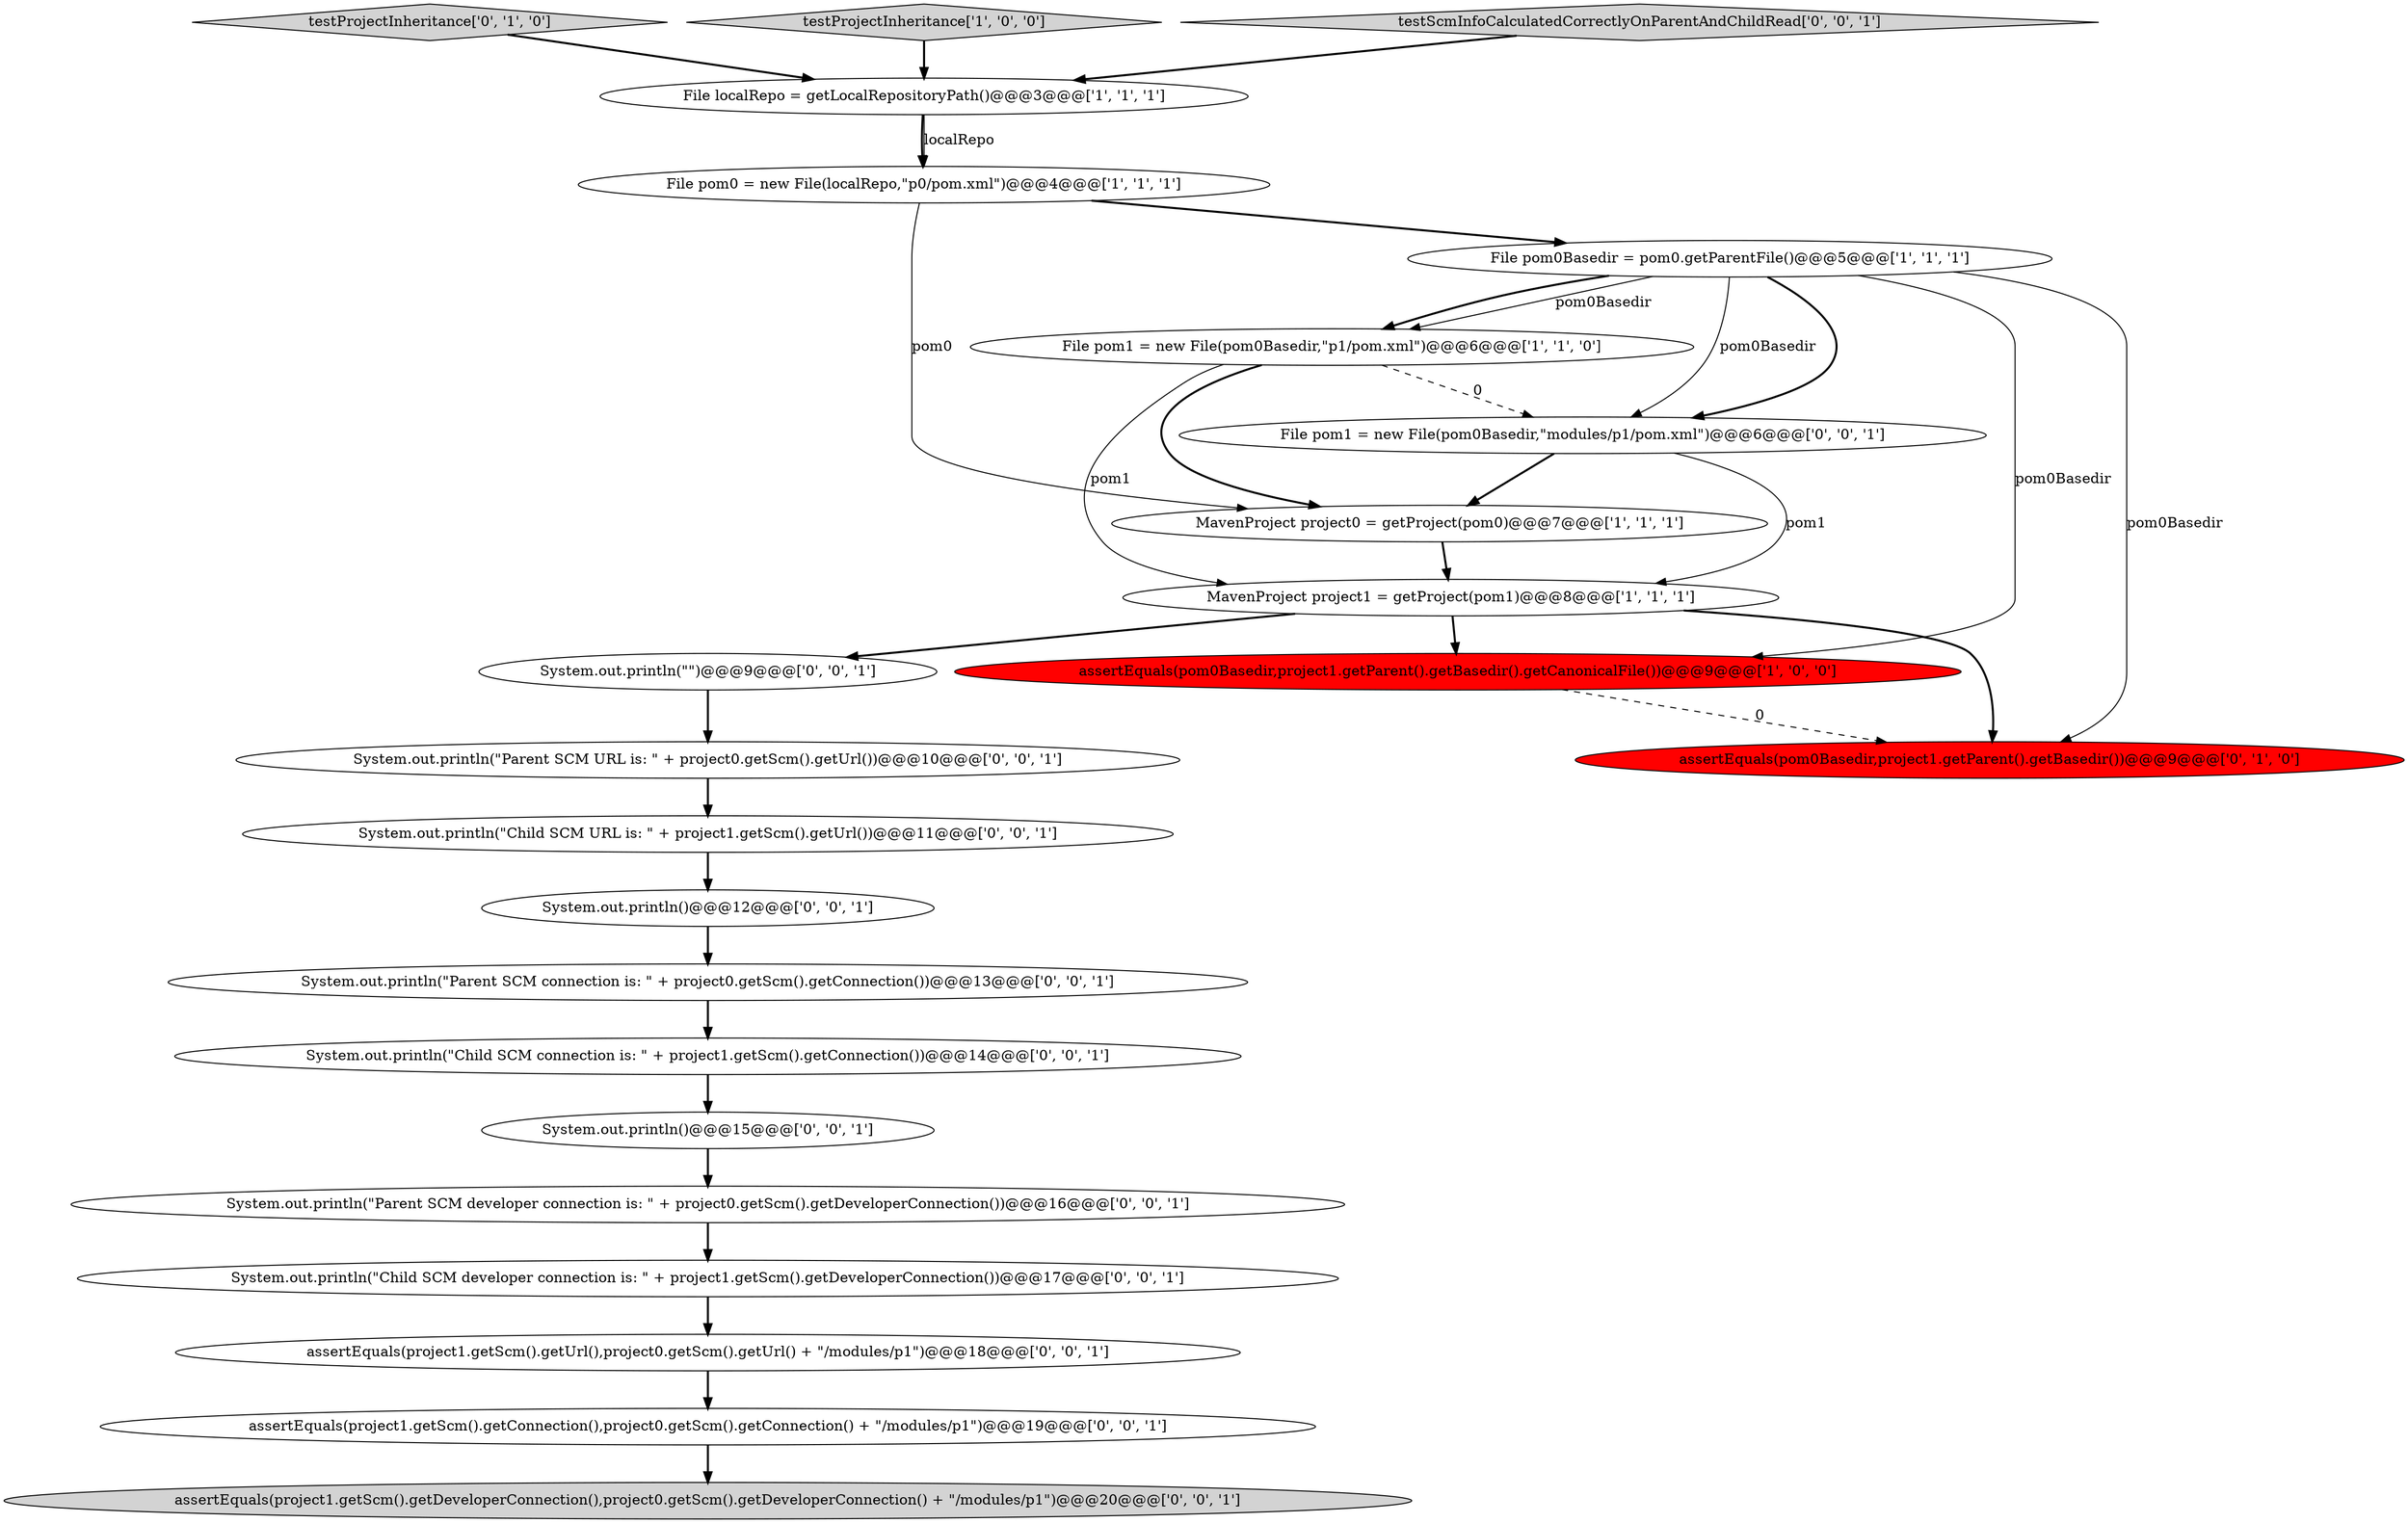 digraph {
9 [style = filled, label = "testProjectInheritance['0', '1', '0']", fillcolor = lightgray, shape = diamond image = "AAA0AAABBB2BBB"];
16 [style = filled, label = "System.out.println(\"\")@@@9@@@['0', '0', '1']", fillcolor = white, shape = ellipse image = "AAA0AAABBB3BBB"];
23 [style = filled, label = "System.out.println(\"Parent SCM connection is: \" + project0.getScm().getConnection())@@@13@@@['0', '0', '1']", fillcolor = white, shape = ellipse image = "AAA0AAABBB3BBB"];
2 [style = filled, label = "File localRepo = getLocalRepositoryPath()@@@3@@@['1', '1', '1']", fillcolor = white, shape = ellipse image = "AAA0AAABBB1BBB"];
22 [style = filled, label = "assertEquals(project1.getScm().getDeveloperConnection(),project0.getScm().getDeveloperConnection() + \"/modules/p1\")@@@20@@@['0', '0', '1']", fillcolor = lightgray, shape = ellipse image = "AAA0AAABBB3BBB"];
7 [style = filled, label = "File pom1 = new File(pom0Basedir,\"p1/pom.xml\")@@@6@@@['1', '1', '0']", fillcolor = white, shape = ellipse image = "AAA0AAABBB1BBB"];
3 [style = filled, label = "assertEquals(pom0Basedir,project1.getParent().getBasedir().getCanonicalFile())@@@9@@@['1', '0', '0']", fillcolor = red, shape = ellipse image = "AAA1AAABBB1BBB"];
6 [style = filled, label = "File pom0 = new File(localRepo,\"p0/pom.xml\")@@@4@@@['1', '1', '1']", fillcolor = white, shape = ellipse image = "AAA0AAABBB1BBB"];
10 [style = filled, label = "System.out.println()@@@15@@@['0', '0', '1']", fillcolor = white, shape = ellipse image = "AAA0AAABBB3BBB"];
8 [style = filled, label = "assertEquals(pom0Basedir,project1.getParent().getBasedir())@@@9@@@['0', '1', '0']", fillcolor = red, shape = ellipse image = "AAA1AAABBB2BBB"];
14 [style = filled, label = "System.out.println(\"Child SCM URL is: \" + project1.getScm().getUrl())@@@11@@@['0', '0', '1']", fillcolor = white, shape = ellipse image = "AAA0AAABBB3BBB"];
0 [style = filled, label = "MavenProject project1 = getProject(pom1)@@@8@@@['1', '1', '1']", fillcolor = white, shape = ellipse image = "AAA0AAABBB1BBB"];
20 [style = filled, label = "System.out.println(\"Parent SCM URL is: \" + project0.getScm().getUrl())@@@10@@@['0', '0', '1']", fillcolor = white, shape = ellipse image = "AAA0AAABBB3BBB"];
17 [style = filled, label = "assertEquals(project1.getScm().getConnection(),project0.getScm().getConnection() + \"/modules/p1\")@@@19@@@['0', '0', '1']", fillcolor = white, shape = ellipse image = "AAA0AAABBB3BBB"];
11 [style = filled, label = "System.out.println(\"Child SCM connection is: \" + project1.getScm().getConnection())@@@14@@@['0', '0', '1']", fillcolor = white, shape = ellipse image = "AAA0AAABBB3BBB"];
4 [style = filled, label = "testProjectInheritance['1', '0', '0']", fillcolor = lightgray, shape = diamond image = "AAA0AAABBB1BBB"];
15 [style = filled, label = "File pom1 = new File(pom0Basedir,\"modules/p1/pom.xml\")@@@6@@@['0', '0', '1']", fillcolor = white, shape = ellipse image = "AAA0AAABBB3BBB"];
21 [style = filled, label = "assertEquals(project1.getScm().getUrl(),project0.getScm().getUrl() + \"/modules/p1\")@@@18@@@['0', '0', '1']", fillcolor = white, shape = ellipse image = "AAA0AAABBB3BBB"];
13 [style = filled, label = "System.out.println()@@@12@@@['0', '0', '1']", fillcolor = white, shape = ellipse image = "AAA0AAABBB3BBB"];
5 [style = filled, label = "MavenProject project0 = getProject(pom0)@@@7@@@['1', '1', '1']", fillcolor = white, shape = ellipse image = "AAA0AAABBB1BBB"];
12 [style = filled, label = "System.out.println(\"Child SCM developer connection is: \" + project1.getScm().getDeveloperConnection())@@@17@@@['0', '0', '1']", fillcolor = white, shape = ellipse image = "AAA0AAABBB3BBB"];
19 [style = filled, label = "testScmInfoCalculatedCorrectlyOnParentAndChildRead['0', '0', '1']", fillcolor = lightgray, shape = diamond image = "AAA0AAABBB3BBB"];
1 [style = filled, label = "File pom0Basedir = pom0.getParentFile()@@@5@@@['1', '1', '1']", fillcolor = white, shape = ellipse image = "AAA0AAABBB1BBB"];
18 [style = filled, label = "System.out.println(\"Parent SCM developer connection is: \" + project0.getScm().getDeveloperConnection())@@@16@@@['0', '0', '1']", fillcolor = white, shape = ellipse image = "AAA0AAABBB3BBB"];
0->3 [style = bold, label=""];
10->18 [style = bold, label=""];
0->16 [style = bold, label=""];
6->5 [style = solid, label="pom0"];
9->2 [style = bold, label=""];
2->6 [style = bold, label=""];
12->21 [style = bold, label=""];
1->15 [style = bold, label=""];
18->12 [style = bold, label=""];
1->7 [style = solid, label="pom0Basedir"];
20->14 [style = bold, label=""];
4->2 [style = bold, label=""];
19->2 [style = bold, label=""];
17->22 [style = bold, label=""];
1->7 [style = bold, label=""];
1->3 [style = solid, label="pom0Basedir"];
15->5 [style = bold, label=""];
6->1 [style = bold, label=""];
7->5 [style = bold, label=""];
2->6 [style = solid, label="localRepo"];
5->0 [style = bold, label=""];
1->8 [style = solid, label="pom0Basedir"];
11->10 [style = bold, label=""];
0->8 [style = bold, label=""];
13->23 [style = bold, label=""];
7->15 [style = dashed, label="0"];
3->8 [style = dashed, label="0"];
14->13 [style = bold, label=""];
23->11 [style = bold, label=""];
1->15 [style = solid, label="pom0Basedir"];
16->20 [style = bold, label=""];
21->17 [style = bold, label=""];
7->0 [style = solid, label="pom1"];
15->0 [style = solid, label="pom1"];
}
